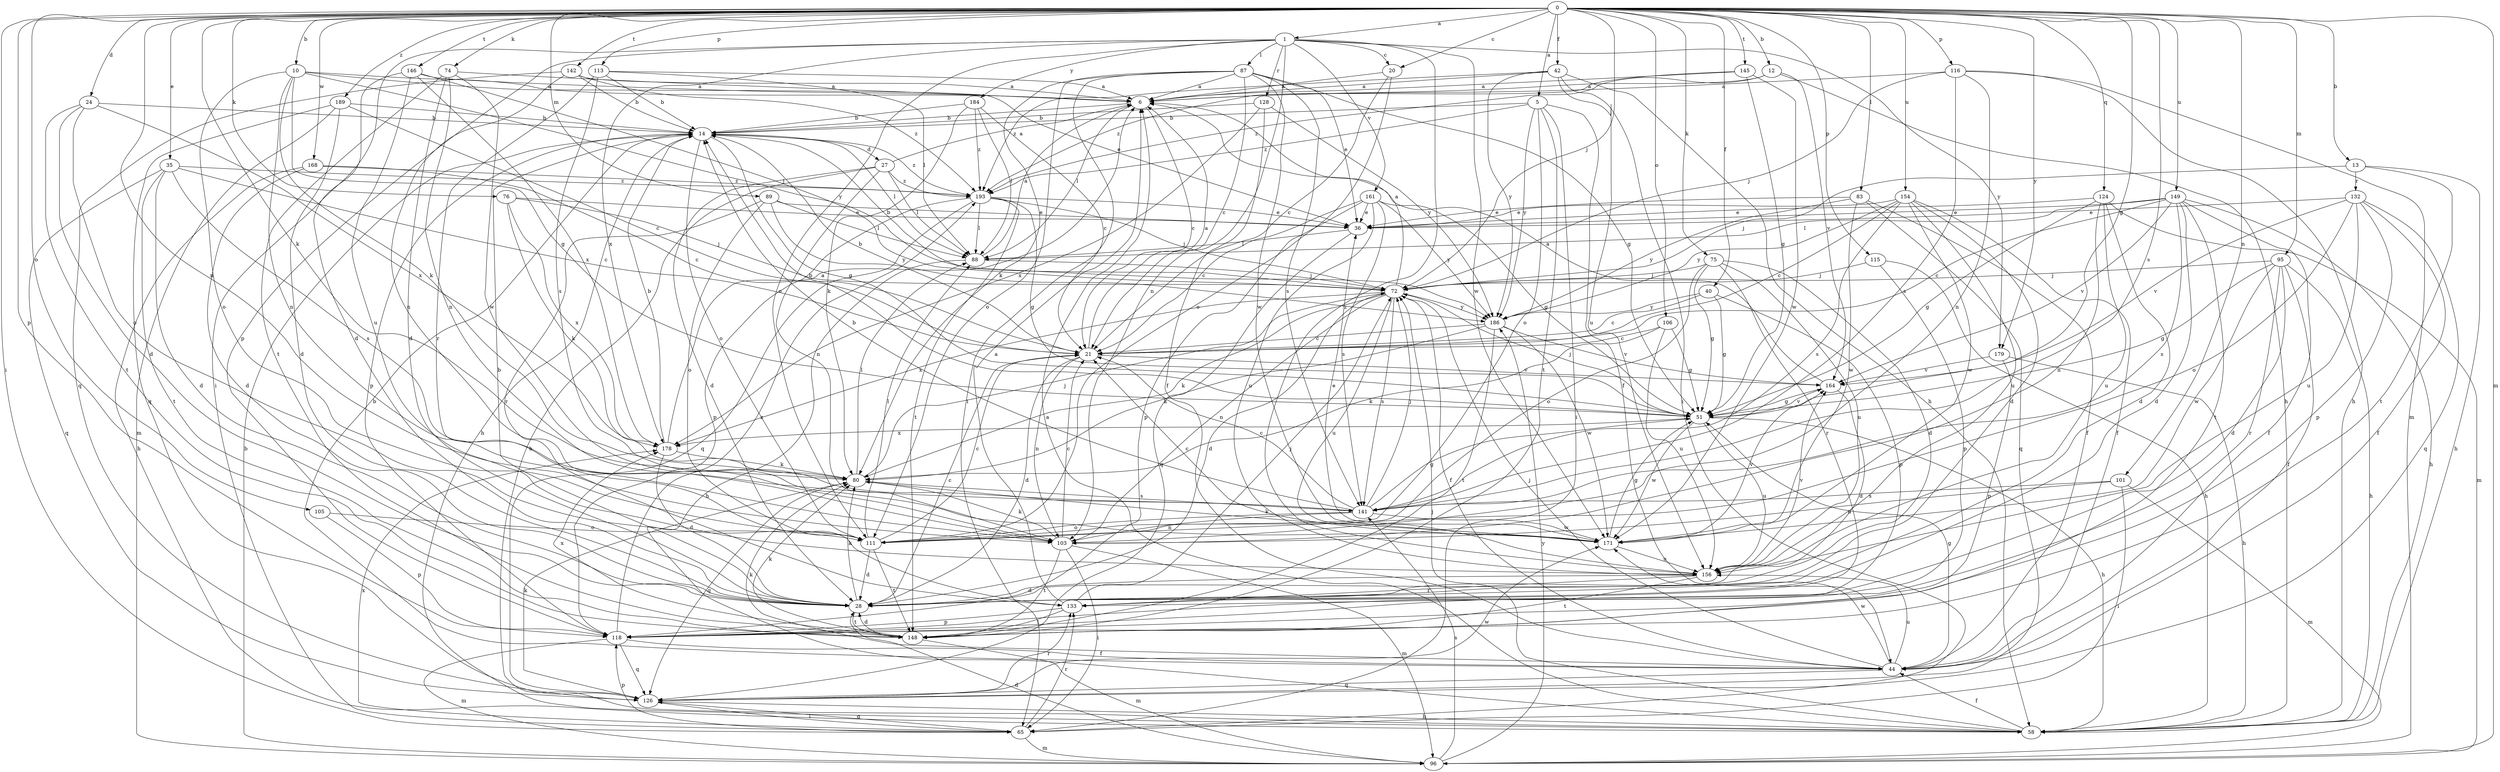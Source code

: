 strict digraph  {
0;
1;
5;
6;
10;
12;
13;
14;
20;
21;
24;
27;
28;
35;
36;
40;
42;
44;
51;
58;
65;
72;
74;
75;
76;
80;
83;
87;
88;
89;
95;
96;
101;
103;
105;
106;
111;
113;
115;
116;
118;
124;
126;
128;
132;
133;
141;
142;
145;
146;
148;
149;
154;
156;
161;
164;
168;
171;
178;
179;
184;
186;
189;
193;
0 -> 1  [label=a];
0 -> 5  [label=a];
0 -> 10  [label=b];
0 -> 12  [label=b];
0 -> 13  [label=b];
0 -> 20  [label=c];
0 -> 24  [label=d];
0 -> 35  [label=e];
0 -> 40  [label=f];
0 -> 42  [label=f];
0 -> 51  [label=g];
0 -> 65  [label=i];
0 -> 72  [label=j];
0 -> 74  [label=k];
0 -> 75  [label=k];
0 -> 76  [label=k];
0 -> 80  [label=k];
0 -> 83  [label=l];
0 -> 89  [label=m];
0 -> 95  [label=m];
0 -> 96  [label=m];
0 -> 101  [label=n];
0 -> 103  [label=n];
0 -> 105  [label=o];
0 -> 106  [label=o];
0 -> 113  [label=p];
0 -> 115  [label=p];
0 -> 116  [label=p];
0 -> 118  [label=p];
0 -> 124  [label=q];
0 -> 141  [label=s];
0 -> 142  [label=t];
0 -> 145  [label=t];
0 -> 146  [label=t];
0 -> 149  [label=u];
0 -> 154  [label=u];
0 -> 168  [label=w];
0 -> 179  [label=y];
0 -> 189  [label=z];
1 -> 20  [label=c];
1 -> 65  [label=i];
1 -> 87  [label=l];
1 -> 103  [label=n];
1 -> 111  [label=o];
1 -> 118  [label=p];
1 -> 128  [label=r];
1 -> 156  [label=u];
1 -> 161  [label=v];
1 -> 171  [label=w];
1 -> 178  [label=x];
1 -> 179  [label=y];
1 -> 184  [label=y];
5 -> 14  [label=b];
5 -> 44  [label=f];
5 -> 65  [label=i];
5 -> 111  [label=o];
5 -> 148  [label=t];
5 -> 186  [label=y];
5 -> 193  [label=z];
6 -> 14  [label=b];
6 -> 21  [label=c];
6 -> 88  [label=l];
10 -> 6  [label=a];
10 -> 36  [label=e];
10 -> 51  [label=g];
10 -> 80  [label=k];
10 -> 103  [label=n];
10 -> 111  [label=o];
10 -> 186  [label=y];
12 -> 6  [label=a];
12 -> 58  [label=h];
12 -> 164  [label=v];
12 -> 193  [label=z];
13 -> 58  [label=h];
13 -> 72  [label=j];
13 -> 132  [label=r];
13 -> 148  [label=t];
14 -> 27  [label=d];
14 -> 51  [label=g];
14 -> 58  [label=h];
14 -> 88  [label=l];
14 -> 111  [label=o];
14 -> 118  [label=p];
14 -> 193  [label=z];
20 -> 6  [label=a];
20 -> 21  [label=c];
20 -> 111  [label=o];
21 -> 6  [label=a];
21 -> 14  [label=b];
21 -> 28  [label=d];
21 -> 103  [label=n];
21 -> 164  [label=v];
24 -> 14  [label=b];
24 -> 28  [label=d];
24 -> 111  [label=o];
24 -> 148  [label=t];
24 -> 178  [label=x];
27 -> 6  [label=a];
27 -> 28  [label=d];
27 -> 58  [label=h];
27 -> 88  [label=l];
27 -> 103  [label=n];
27 -> 193  [label=z];
28 -> 14  [label=b];
28 -> 21  [label=c];
28 -> 80  [label=k];
28 -> 148  [label=t];
35 -> 21  [label=c];
35 -> 28  [label=d];
35 -> 126  [label=q];
35 -> 141  [label=s];
35 -> 148  [label=t];
35 -> 193  [label=z];
36 -> 88  [label=l];
36 -> 126  [label=q];
40 -> 21  [label=c];
40 -> 51  [label=g];
40 -> 118  [label=p];
40 -> 186  [label=y];
42 -> 6  [label=a];
42 -> 58  [label=h];
42 -> 65  [label=i];
42 -> 156  [label=u];
42 -> 186  [label=y];
42 -> 193  [label=z];
44 -> 14  [label=b];
44 -> 51  [label=g];
44 -> 72  [label=j];
44 -> 80  [label=k];
44 -> 126  [label=q];
44 -> 156  [label=u];
44 -> 171  [label=w];
51 -> 14  [label=b];
51 -> 58  [label=h];
51 -> 72  [label=j];
51 -> 156  [label=u];
51 -> 164  [label=v];
51 -> 171  [label=w];
51 -> 178  [label=x];
58 -> 6  [label=a];
58 -> 44  [label=f];
58 -> 72  [label=j];
65 -> 96  [label=m];
65 -> 118  [label=p];
65 -> 126  [label=q];
65 -> 133  [label=r];
65 -> 178  [label=x];
72 -> 6  [label=a];
72 -> 14  [label=b];
72 -> 28  [label=d];
72 -> 44  [label=f];
72 -> 80  [label=k];
72 -> 103  [label=n];
72 -> 141  [label=s];
72 -> 156  [label=u];
72 -> 178  [label=x];
72 -> 186  [label=y];
74 -> 6  [label=a];
74 -> 28  [label=d];
74 -> 103  [label=n];
74 -> 148  [label=t];
74 -> 171  [label=w];
75 -> 28  [label=d];
75 -> 51  [label=g];
75 -> 72  [label=j];
75 -> 111  [label=o];
75 -> 133  [label=r];
75 -> 156  [label=u];
76 -> 36  [label=e];
76 -> 72  [label=j];
76 -> 80  [label=k];
76 -> 178  [label=x];
80 -> 72  [label=j];
80 -> 88  [label=l];
80 -> 126  [label=q];
80 -> 141  [label=s];
83 -> 36  [label=e];
83 -> 44  [label=f];
83 -> 126  [label=q];
83 -> 171  [label=w];
83 -> 186  [label=y];
87 -> 6  [label=a];
87 -> 21  [label=c];
87 -> 36  [label=e];
87 -> 51  [label=g];
87 -> 65  [label=i];
87 -> 80  [label=k];
87 -> 111  [label=o];
87 -> 141  [label=s];
87 -> 171  [label=w];
88 -> 6  [label=a];
88 -> 58  [label=h];
88 -> 72  [label=j];
89 -> 36  [label=e];
89 -> 88  [label=l];
89 -> 111  [label=o];
89 -> 133  [label=r];
89 -> 186  [label=y];
95 -> 28  [label=d];
95 -> 44  [label=f];
95 -> 51  [label=g];
95 -> 58  [label=h];
95 -> 72  [label=j];
95 -> 133  [label=r];
95 -> 171  [label=w];
96 -> 14  [label=b];
96 -> 28  [label=d];
96 -> 141  [label=s];
96 -> 186  [label=y];
101 -> 65  [label=i];
101 -> 96  [label=m];
101 -> 103  [label=n];
101 -> 141  [label=s];
103 -> 21  [label=c];
103 -> 65  [label=i];
103 -> 80  [label=k];
103 -> 96  [label=m];
103 -> 148  [label=t];
105 -> 111  [label=o];
105 -> 118  [label=p];
106 -> 21  [label=c];
106 -> 51  [label=g];
106 -> 80  [label=k];
106 -> 156  [label=u];
111 -> 21  [label=c];
111 -> 28  [label=d];
111 -> 88  [label=l];
111 -> 148  [label=t];
113 -> 6  [label=a];
113 -> 14  [label=b];
113 -> 88  [label=l];
113 -> 133  [label=r];
113 -> 141  [label=s];
115 -> 58  [label=h];
115 -> 72  [label=j];
115 -> 118  [label=p];
116 -> 6  [label=a];
116 -> 58  [label=h];
116 -> 72  [label=j];
116 -> 96  [label=m];
116 -> 103  [label=n];
116 -> 141  [label=s];
118 -> 44  [label=f];
118 -> 96  [label=m];
118 -> 126  [label=q];
118 -> 193  [label=z];
124 -> 28  [label=d];
124 -> 36  [label=e];
124 -> 51  [label=g];
124 -> 96  [label=m];
124 -> 103  [label=n];
124 -> 156  [label=u];
126 -> 58  [label=h];
126 -> 65  [label=i];
126 -> 80  [label=k];
126 -> 133  [label=r];
126 -> 171  [label=w];
128 -> 14  [label=b];
128 -> 44  [label=f];
128 -> 178  [label=x];
128 -> 186  [label=y];
132 -> 36  [label=e];
132 -> 44  [label=f];
132 -> 111  [label=o];
132 -> 118  [label=p];
132 -> 126  [label=q];
132 -> 156  [label=u];
132 -> 164  [label=v];
133 -> 6  [label=a];
133 -> 72  [label=j];
133 -> 118  [label=p];
133 -> 148  [label=t];
141 -> 14  [label=b];
141 -> 21  [label=c];
141 -> 51  [label=g];
141 -> 72  [label=j];
141 -> 103  [label=n];
141 -> 111  [label=o];
141 -> 171  [label=w];
142 -> 6  [label=a];
142 -> 14  [label=b];
142 -> 103  [label=n];
142 -> 126  [label=q];
142 -> 193  [label=z];
145 -> 6  [label=a];
145 -> 51  [label=g];
145 -> 171  [label=w];
145 -> 193  [label=z];
146 -> 6  [label=a];
146 -> 28  [label=d];
146 -> 72  [label=j];
146 -> 156  [label=u];
146 -> 178  [label=x];
148 -> 28  [label=d];
148 -> 80  [label=k];
148 -> 96  [label=m];
148 -> 178  [label=x];
149 -> 21  [label=c];
149 -> 28  [label=d];
149 -> 36  [label=e];
149 -> 44  [label=f];
149 -> 58  [label=h];
149 -> 88  [label=l];
149 -> 141  [label=s];
149 -> 148  [label=t];
149 -> 164  [label=v];
154 -> 21  [label=c];
154 -> 28  [label=d];
154 -> 36  [label=e];
154 -> 44  [label=f];
154 -> 141  [label=s];
154 -> 156  [label=u];
154 -> 171  [label=w];
154 -> 186  [label=y];
156 -> 28  [label=d];
156 -> 133  [label=r];
156 -> 148  [label=t];
156 -> 164  [label=v];
161 -> 21  [label=c];
161 -> 36  [label=e];
161 -> 51  [label=g];
161 -> 118  [label=p];
161 -> 141  [label=s];
161 -> 156  [label=u];
161 -> 186  [label=y];
164 -> 6  [label=a];
164 -> 28  [label=d];
164 -> 51  [label=g];
168 -> 21  [label=c];
168 -> 28  [label=d];
168 -> 58  [label=h];
168 -> 193  [label=z];
171 -> 21  [label=c];
171 -> 36  [label=e];
171 -> 51  [label=g];
171 -> 80  [label=k];
171 -> 156  [label=u];
171 -> 164  [label=v];
178 -> 6  [label=a];
178 -> 14  [label=b];
178 -> 28  [label=d];
178 -> 80  [label=k];
179 -> 58  [label=h];
179 -> 118  [label=p];
179 -> 164  [label=v];
184 -> 14  [label=b];
184 -> 21  [label=c];
184 -> 80  [label=k];
184 -> 88  [label=l];
184 -> 193  [label=z];
186 -> 21  [label=c];
186 -> 80  [label=k];
186 -> 148  [label=t];
186 -> 164  [label=v];
186 -> 171  [label=w];
189 -> 14  [label=b];
189 -> 21  [label=c];
189 -> 28  [label=d];
189 -> 96  [label=m];
189 -> 126  [label=q];
193 -> 36  [label=e];
193 -> 51  [label=g];
193 -> 72  [label=j];
193 -> 88  [label=l];
193 -> 118  [label=p];
193 -> 126  [label=q];
193 -> 148  [label=t];
}

